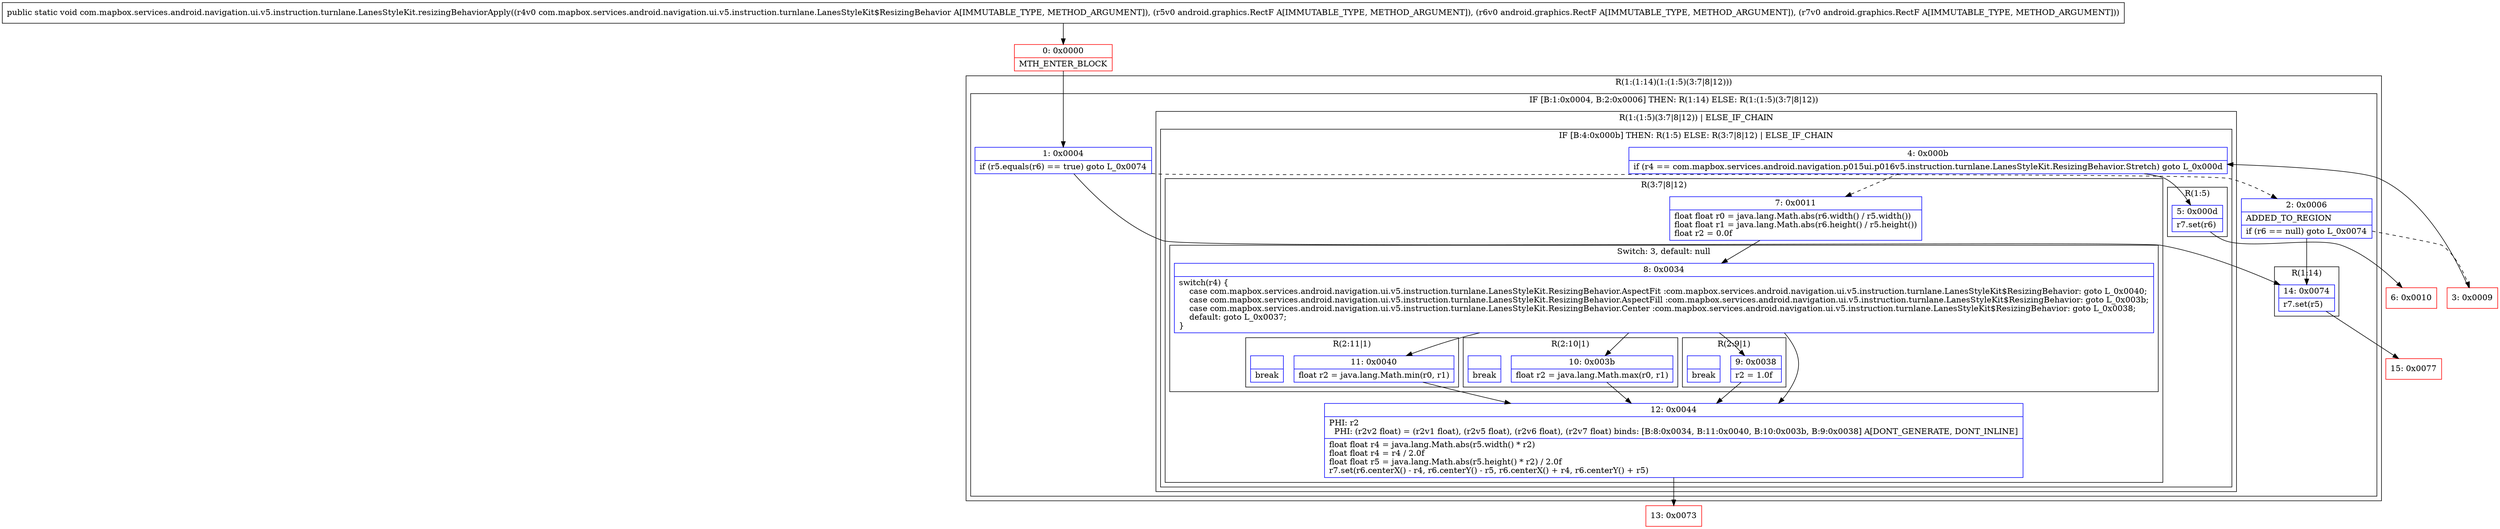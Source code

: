 digraph "CFG forcom.mapbox.services.android.navigation.ui.v5.instruction.turnlane.LanesStyleKit.resizingBehaviorApply(Lcom\/mapbox\/services\/android\/navigation\/ui\/v5\/instruction\/turnlane\/LanesStyleKit$ResizingBehavior;Landroid\/graphics\/RectF;Landroid\/graphics\/RectF;Landroid\/graphics\/RectF;)V" {
subgraph cluster_Region_2103887764 {
label = "R(1:(1:14)(1:(1:5)(3:7|8|12)))";
node [shape=record,color=blue];
subgraph cluster_IfRegion_158259743 {
label = "IF [B:1:0x0004, B:2:0x0006] THEN: R(1:14) ELSE: R(1:(1:5)(3:7|8|12))";
node [shape=record,color=blue];
Node_1 [shape=record,label="{1\:\ 0x0004|if (r5.equals(r6) == true) goto L_0x0074\l}"];
Node_2 [shape=record,label="{2\:\ 0x0006|ADDED_TO_REGION\l|if (r6 == null) goto L_0x0074\l}"];
subgraph cluster_Region_327376115 {
label = "R(1:14)";
node [shape=record,color=blue];
Node_14 [shape=record,label="{14\:\ 0x0074|r7.set(r5)\l}"];
}
subgraph cluster_Region_1394965728 {
label = "R(1:(1:5)(3:7|8|12)) | ELSE_IF_CHAIN\l";
node [shape=record,color=blue];
subgraph cluster_IfRegion_414473079 {
label = "IF [B:4:0x000b] THEN: R(1:5) ELSE: R(3:7|8|12) | ELSE_IF_CHAIN\l";
node [shape=record,color=blue];
Node_4 [shape=record,label="{4\:\ 0x000b|if (r4 == com.mapbox.services.android.navigation.p015ui.p016v5.instruction.turnlane.LanesStyleKit.ResizingBehavior.Stretch) goto L_0x000d\l}"];
subgraph cluster_Region_1744159836 {
label = "R(1:5)";
node [shape=record,color=blue];
Node_5 [shape=record,label="{5\:\ 0x000d|r7.set(r6)\l}"];
}
subgraph cluster_Region_237049189 {
label = "R(3:7|8|12)";
node [shape=record,color=blue];
Node_7 [shape=record,label="{7\:\ 0x0011|float float r0 = java.lang.Math.abs(r6.width() \/ r5.width())\lfloat float r1 = java.lang.Math.abs(r6.height() \/ r5.height())\lfloat r2 = 0.0f\l}"];
subgraph cluster_SwitchRegion_1855486101 {
label = "Switch: 3, default: null";
node [shape=record,color=blue];
Node_8 [shape=record,label="{8\:\ 0x0034|switch(r4) \{\l    case com.mapbox.services.android.navigation.ui.v5.instruction.turnlane.LanesStyleKit.ResizingBehavior.AspectFit :com.mapbox.services.android.navigation.ui.v5.instruction.turnlane.LanesStyleKit$ResizingBehavior: goto L_0x0040;\l    case com.mapbox.services.android.navigation.ui.v5.instruction.turnlane.LanesStyleKit.ResizingBehavior.AspectFill :com.mapbox.services.android.navigation.ui.v5.instruction.turnlane.LanesStyleKit$ResizingBehavior: goto L_0x003b;\l    case com.mapbox.services.android.navigation.ui.v5.instruction.turnlane.LanesStyleKit.ResizingBehavior.Center :com.mapbox.services.android.navigation.ui.v5.instruction.turnlane.LanesStyleKit$ResizingBehavior: goto L_0x0038;\l    default: goto L_0x0037;\l\}\l}"];
subgraph cluster_Region_372460745 {
label = "R(2:11|1)";
node [shape=record,color=blue];
Node_11 [shape=record,label="{11\:\ 0x0040|float r2 = java.lang.Math.min(r0, r1)\l}"];
Node_InsnContainer_379771866 [shape=record,label="{|break\l}"];
}
subgraph cluster_Region_1060767372 {
label = "R(2:10|1)";
node [shape=record,color=blue];
Node_10 [shape=record,label="{10\:\ 0x003b|float r2 = java.lang.Math.max(r0, r1)\l}"];
Node_InsnContainer_746018202 [shape=record,label="{|break\l}"];
}
subgraph cluster_Region_411363132 {
label = "R(2:9|1)";
node [shape=record,color=blue];
Node_9 [shape=record,label="{9\:\ 0x0038|r2 = 1.0f\l}"];
Node_InsnContainer_1709814636 [shape=record,label="{|break\l}"];
}
}
Node_12 [shape=record,label="{12\:\ 0x0044|PHI: r2 \l  PHI: (r2v2 float) = (r2v1 float), (r2v5 float), (r2v6 float), (r2v7 float) binds: [B:8:0x0034, B:11:0x0040, B:10:0x003b, B:9:0x0038] A[DONT_GENERATE, DONT_INLINE]\l|float float r4 = java.lang.Math.abs(r5.width() * r2)\lfloat float r4 = r4 \/ 2.0f\lfloat float r5 = java.lang.Math.abs(r5.height() * r2) \/ 2.0f\lr7.set(r6.centerX() \- r4, r6.centerY() \- r5, r6.centerX() + r4, r6.centerY() + r5)\l}"];
}
}
}
}
}
Node_0 [shape=record,color=red,label="{0\:\ 0x0000|MTH_ENTER_BLOCK\l}"];
Node_3 [shape=record,color=red,label="{3\:\ 0x0009}"];
Node_6 [shape=record,color=red,label="{6\:\ 0x0010}"];
Node_13 [shape=record,color=red,label="{13\:\ 0x0073}"];
Node_15 [shape=record,color=red,label="{15\:\ 0x0077}"];
MethodNode[shape=record,label="{public static void com.mapbox.services.android.navigation.ui.v5.instruction.turnlane.LanesStyleKit.resizingBehaviorApply((r4v0 com.mapbox.services.android.navigation.ui.v5.instruction.turnlane.LanesStyleKit$ResizingBehavior A[IMMUTABLE_TYPE, METHOD_ARGUMENT]), (r5v0 android.graphics.RectF A[IMMUTABLE_TYPE, METHOD_ARGUMENT]), (r6v0 android.graphics.RectF A[IMMUTABLE_TYPE, METHOD_ARGUMENT]), (r7v0 android.graphics.RectF A[IMMUTABLE_TYPE, METHOD_ARGUMENT])) }"];
MethodNode -> Node_0;
Node_1 -> Node_2[style=dashed];
Node_1 -> Node_14;
Node_2 -> Node_3[style=dashed];
Node_2 -> Node_14;
Node_14 -> Node_15;
Node_4 -> Node_5;
Node_4 -> Node_7[style=dashed];
Node_5 -> Node_6;
Node_7 -> Node_8;
Node_8 -> Node_9;
Node_8 -> Node_10;
Node_8 -> Node_11;
Node_8 -> Node_12;
Node_11 -> Node_12;
Node_10 -> Node_12;
Node_9 -> Node_12;
Node_12 -> Node_13;
Node_0 -> Node_1;
Node_3 -> Node_4;
}

